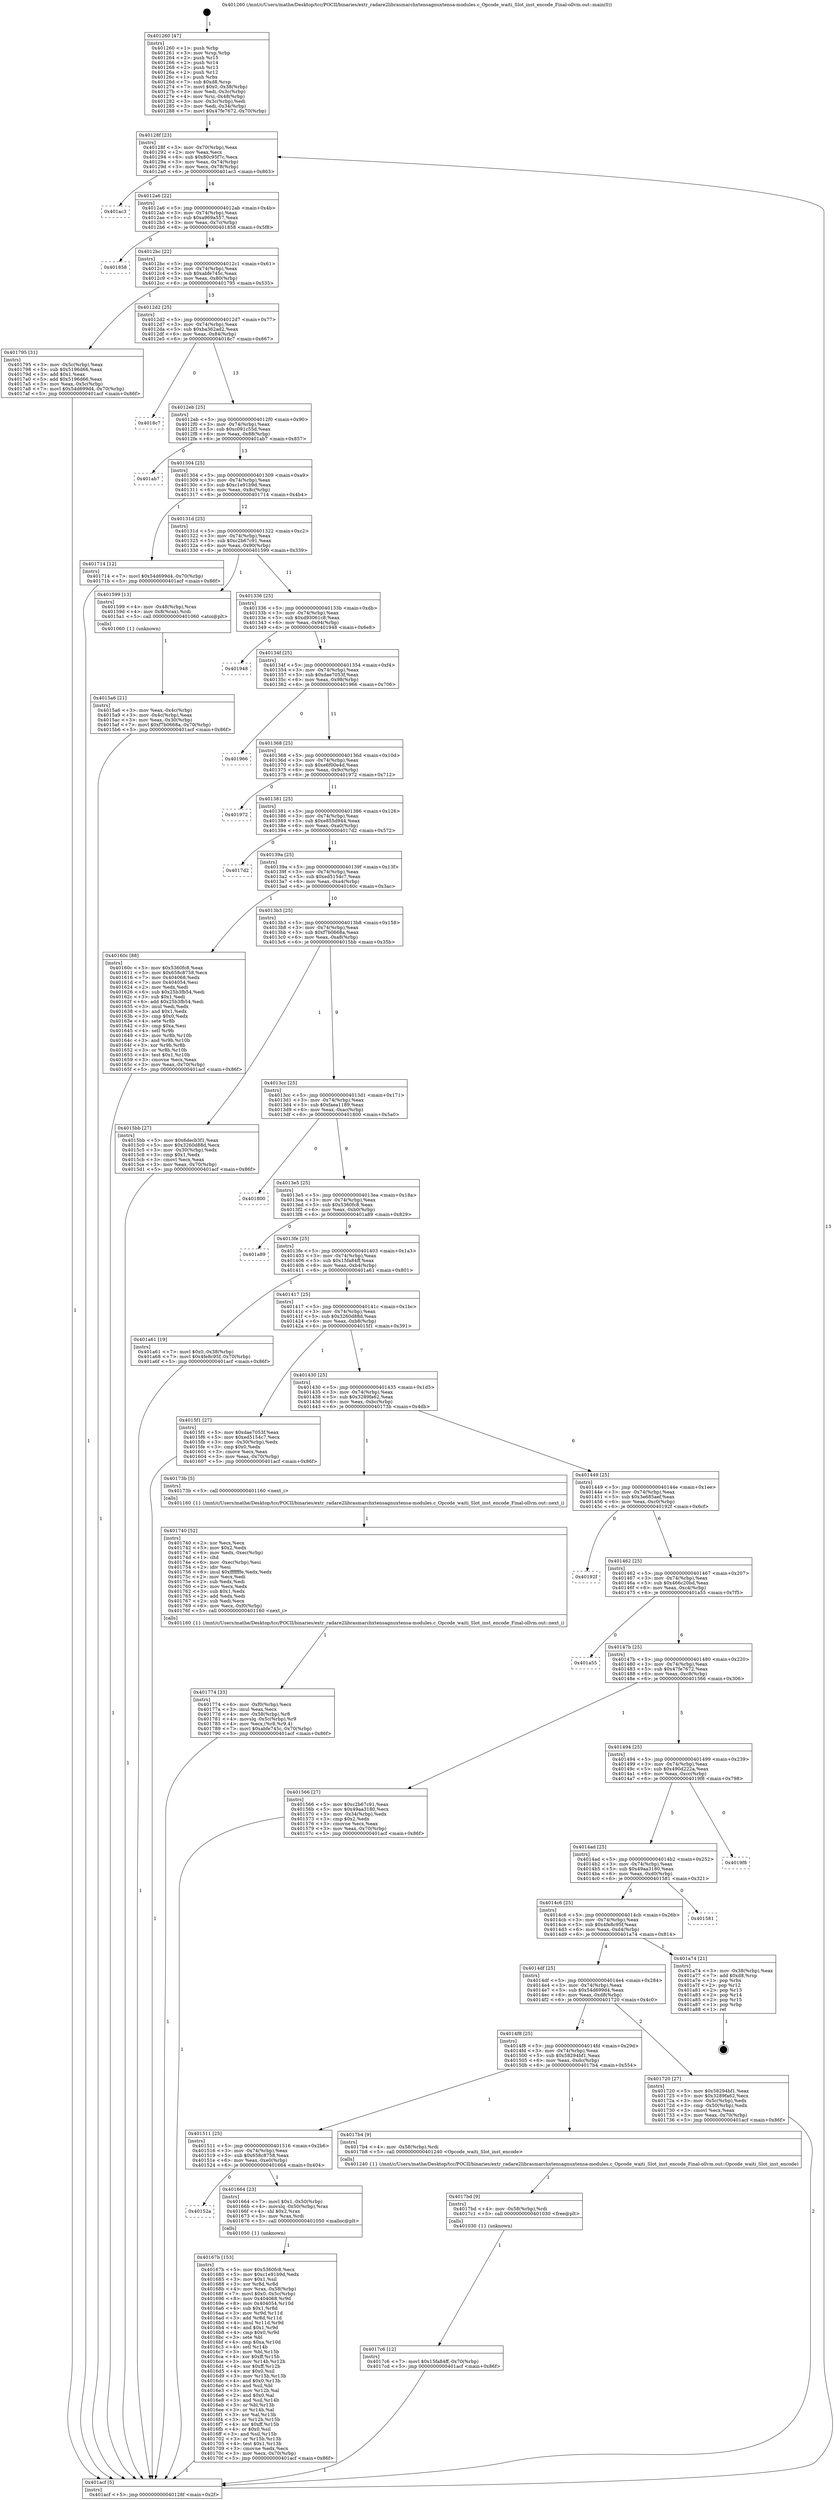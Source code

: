 digraph "0x401260" {
  label = "0x401260 (/mnt/c/Users/mathe/Desktop/tcc/POCII/binaries/extr_radare2librasmarchxtensagnuxtensa-modules.c_Opcode_waiti_Slot_inst_encode_Final-ollvm.out::main(0))"
  labelloc = "t"
  node[shape=record]

  Entry [label="",width=0.3,height=0.3,shape=circle,fillcolor=black,style=filled]
  "0x40128f" [label="{
     0x40128f [23]\l
     | [instrs]\l
     &nbsp;&nbsp;0x40128f \<+3\>: mov -0x70(%rbp),%eax\l
     &nbsp;&nbsp;0x401292 \<+2\>: mov %eax,%ecx\l
     &nbsp;&nbsp;0x401294 \<+6\>: sub $0x80c95f7c,%ecx\l
     &nbsp;&nbsp;0x40129a \<+3\>: mov %eax,-0x74(%rbp)\l
     &nbsp;&nbsp;0x40129d \<+3\>: mov %ecx,-0x78(%rbp)\l
     &nbsp;&nbsp;0x4012a0 \<+6\>: je 0000000000401ac3 \<main+0x863\>\l
  }"]
  "0x401ac3" [label="{
     0x401ac3\l
  }", style=dashed]
  "0x4012a6" [label="{
     0x4012a6 [22]\l
     | [instrs]\l
     &nbsp;&nbsp;0x4012a6 \<+5\>: jmp 00000000004012ab \<main+0x4b\>\l
     &nbsp;&nbsp;0x4012ab \<+3\>: mov -0x74(%rbp),%eax\l
     &nbsp;&nbsp;0x4012ae \<+5\>: sub $0xa969a557,%eax\l
     &nbsp;&nbsp;0x4012b3 \<+3\>: mov %eax,-0x7c(%rbp)\l
     &nbsp;&nbsp;0x4012b6 \<+6\>: je 0000000000401858 \<main+0x5f8\>\l
  }"]
  Exit [label="",width=0.3,height=0.3,shape=circle,fillcolor=black,style=filled,peripheries=2]
  "0x401858" [label="{
     0x401858\l
  }", style=dashed]
  "0x4012bc" [label="{
     0x4012bc [22]\l
     | [instrs]\l
     &nbsp;&nbsp;0x4012bc \<+5\>: jmp 00000000004012c1 \<main+0x61\>\l
     &nbsp;&nbsp;0x4012c1 \<+3\>: mov -0x74(%rbp),%eax\l
     &nbsp;&nbsp;0x4012c4 \<+5\>: sub $0xabfe745c,%eax\l
     &nbsp;&nbsp;0x4012c9 \<+3\>: mov %eax,-0x80(%rbp)\l
     &nbsp;&nbsp;0x4012cc \<+6\>: je 0000000000401795 \<main+0x535\>\l
  }"]
  "0x4017c6" [label="{
     0x4017c6 [12]\l
     | [instrs]\l
     &nbsp;&nbsp;0x4017c6 \<+7\>: movl $0x15fa84ff,-0x70(%rbp)\l
     &nbsp;&nbsp;0x4017cd \<+5\>: jmp 0000000000401acf \<main+0x86f\>\l
  }"]
  "0x401795" [label="{
     0x401795 [31]\l
     | [instrs]\l
     &nbsp;&nbsp;0x401795 \<+3\>: mov -0x5c(%rbp),%eax\l
     &nbsp;&nbsp;0x401798 \<+5\>: sub $0x5196d66,%eax\l
     &nbsp;&nbsp;0x40179d \<+3\>: add $0x1,%eax\l
     &nbsp;&nbsp;0x4017a0 \<+5\>: add $0x5196d66,%eax\l
     &nbsp;&nbsp;0x4017a5 \<+3\>: mov %eax,-0x5c(%rbp)\l
     &nbsp;&nbsp;0x4017a8 \<+7\>: movl $0x54d699d4,-0x70(%rbp)\l
     &nbsp;&nbsp;0x4017af \<+5\>: jmp 0000000000401acf \<main+0x86f\>\l
  }"]
  "0x4012d2" [label="{
     0x4012d2 [25]\l
     | [instrs]\l
     &nbsp;&nbsp;0x4012d2 \<+5\>: jmp 00000000004012d7 \<main+0x77\>\l
     &nbsp;&nbsp;0x4012d7 \<+3\>: mov -0x74(%rbp),%eax\l
     &nbsp;&nbsp;0x4012da \<+5\>: sub $0xba362ad2,%eax\l
     &nbsp;&nbsp;0x4012df \<+6\>: mov %eax,-0x84(%rbp)\l
     &nbsp;&nbsp;0x4012e5 \<+6\>: je 00000000004018c7 \<main+0x667\>\l
  }"]
  "0x4017bd" [label="{
     0x4017bd [9]\l
     | [instrs]\l
     &nbsp;&nbsp;0x4017bd \<+4\>: mov -0x58(%rbp),%rdi\l
     &nbsp;&nbsp;0x4017c1 \<+5\>: call 0000000000401030 \<free@plt\>\l
     | [calls]\l
     &nbsp;&nbsp;0x401030 \{1\} (unknown)\l
  }"]
  "0x4018c7" [label="{
     0x4018c7\l
  }", style=dashed]
  "0x4012eb" [label="{
     0x4012eb [25]\l
     | [instrs]\l
     &nbsp;&nbsp;0x4012eb \<+5\>: jmp 00000000004012f0 \<main+0x90\>\l
     &nbsp;&nbsp;0x4012f0 \<+3\>: mov -0x74(%rbp),%eax\l
     &nbsp;&nbsp;0x4012f3 \<+5\>: sub $0xc091c55d,%eax\l
     &nbsp;&nbsp;0x4012f8 \<+6\>: mov %eax,-0x88(%rbp)\l
     &nbsp;&nbsp;0x4012fe \<+6\>: je 0000000000401ab7 \<main+0x857\>\l
  }"]
  "0x401774" [label="{
     0x401774 [33]\l
     | [instrs]\l
     &nbsp;&nbsp;0x401774 \<+6\>: mov -0xf0(%rbp),%ecx\l
     &nbsp;&nbsp;0x40177a \<+3\>: imul %eax,%ecx\l
     &nbsp;&nbsp;0x40177d \<+4\>: mov -0x58(%rbp),%r8\l
     &nbsp;&nbsp;0x401781 \<+4\>: movslq -0x5c(%rbp),%r9\l
     &nbsp;&nbsp;0x401785 \<+4\>: mov %ecx,(%r8,%r9,4)\l
     &nbsp;&nbsp;0x401789 \<+7\>: movl $0xabfe745c,-0x70(%rbp)\l
     &nbsp;&nbsp;0x401790 \<+5\>: jmp 0000000000401acf \<main+0x86f\>\l
  }"]
  "0x401ab7" [label="{
     0x401ab7\l
  }", style=dashed]
  "0x401304" [label="{
     0x401304 [25]\l
     | [instrs]\l
     &nbsp;&nbsp;0x401304 \<+5\>: jmp 0000000000401309 \<main+0xa9\>\l
     &nbsp;&nbsp;0x401309 \<+3\>: mov -0x74(%rbp),%eax\l
     &nbsp;&nbsp;0x40130c \<+5\>: sub $0xc1e91b9d,%eax\l
     &nbsp;&nbsp;0x401311 \<+6\>: mov %eax,-0x8c(%rbp)\l
     &nbsp;&nbsp;0x401317 \<+6\>: je 0000000000401714 \<main+0x4b4\>\l
  }"]
  "0x401740" [label="{
     0x401740 [52]\l
     | [instrs]\l
     &nbsp;&nbsp;0x401740 \<+2\>: xor %ecx,%ecx\l
     &nbsp;&nbsp;0x401742 \<+5\>: mov $0x2,%edx\l
     &nbsp;&nbsp;0x401747 \<+6\>: mov %edx,-0xec(%rbp)\l
     &nbsp;&nbsp;0x40174d \<+1\>: cltd\l
     &nbsp;&nbsp;0x40174e \<+6\>: mov -0xec(%rbp),%esi\l
     &nbsp;&nbsp;0x401754 \<+2\>: idiv %esi\l
     &nbsp;&nbsp;0x401756 \<+6\>: imul $0xfffffffe,%edx,%edx\l
     &nbsp;&nbsp;0x40175c \<+2\>: mov %ecx,%edi\l
     &nbsp;&nbsp;0x40175e \<+2\>: sub %edx,%edi\l
     &nbsp;&nbsp;0x401760 \<+2\>: mov %ecx,%edx\l
     &nbsp;&nbsp;0x401762 \<+3\>: sub $0x1,%edx\l
     &nbsp;&nbsp;0x401765 \<+2\>: add %edx,%edi\l
     &nbsp;&nbsp;0x401767 \<+2\>: sub %edi,%ecx\l
     &nbsp;&nbsp;0x401769 \<+6\>: mov %ecx,-0xf0(%rbp)\l
     &nbsp;&nbsp;0x40176f \<+5\>: call 0000000000401160 \<next_i\>\l
     | [calls]\l
     &nbsp;&nbsp;0x401160 \{1\} (/mnt/c/Users/mathe/Desktop/tcc/POCII/binaries/extr_radare2librasmarchxtensagnuxtensa-modules.c_Opcode_waiti_Slot_inst_encode_Final-ollvm.out::next_i)\l
  }"]
  "0x401714" [label="{
     0x401714 [12]\l
     | [instrs]\l
     &nbsp;&nbsp;0x401714 \<+7\>: movl $0x54d699d4,-0x70(%rbp)\l
     &nbsp;&nbsp;0x40171b \<+5\>: jmp 0000000000401acf \<main+0x86f\>\l
  }"]
  "0x40131d" [label="{
     0x40131d [25]\l
     | [instrs]\l
     &nbsp;&nbsp;0x40131d \<+5\>: jmp 0000000000401322 \<main+0xc2\>\l
     &nbsp;&nbsp;0x401322 \<+3\>: mov -0x74(%rbp),%eax\l
     &nbsp;&nbsp;0x401325 \<+5\>: sub $0xc2b67c91,%eax\l
     &nbsp;&nbsp;0x40132a \<+6\>: mov %eax,-0x90(%rbp)\l
     &nbsp;&nbsp;0x401330 \<+6\>: je 0000000000401599 \<main+0x339\>\l
  }"]
  "0x40167b" [label="{
     0x40167b [153]\l
     | [instrs]\l
     &nbsp;&nbsp;0x40167b \<+5\>: mov $0x5360fc8,%ecx\l
     &nbsp;&nbsp;0x401680 \<+5\>: mov $0xc1e91b9d,%edx\l
     &nbsp;&nbsp;0x401685 \<+3\>: mov $0x1,%sil\l
     &nbsp;&nbsp;0x401688 \<+3\>: xor %r8d,%r8d\l
     &nbsp;&nbsp;0x40168b \<+4\>: mov %rax,-0x58(%rbp)\l
     &nbsp;&nbsp;0x40168f \<+7\>: movl $0x0,-0x5c(%rbp)\l
     &nbsp;&nbsp;0x401696 \<+8\>: mov 0x404068,%r9d\l
     &nbsp;&nbsp;0x40169e \<+8\>: mov 0x404054,%r10d\l
     &nbsp;&nbsp;0x4016a6 \<+4\>: sub $0x1,%r8d\l
     &nbsp;&nbsp;0x4016aa \<+3\>: mov %r9d,%r11d\l
     &nbsp;&nbsp;0x4016ad \<+3\>: add %r8d,%r11d\l
     &nbsp;&nbsp;0x4016b0 \<+4\>: imul %r11d,%r9d\l
     &nbsp;&nbsp;0x4016b4 \<+4\>: and $0x1,%r9d\l
     &nbsp;&nbsp;0x4016b8 \<+4\>: cmp $0x0,%r9d\l
     &nbsp;&nbsp;0x4016bc \<+3\>: sete %bl\l
     &nbsp;&nbsp;0x4016bf \<+4\>: cmp $0xa,%r10d\l
     &nbsp;&nbsp;0x4016c3 \<+4\>: setl %r14b\l
     &nbsp;&nbsp;0x4016c7 \<+3\>: mov %bl,%r15b\l
     &nbsp;&nbsp;0x4016ca \<+4\>: xor $0xff,%r15b\l
     &nbsp;&nbsp;0x4016ce \<+3\>: mov %r14b,%r12b\l
     &nbsp;&nbsp;0x4016d1 \<+4\>: xor $0xff,%r12b\l
     &nbsp;&nbsp;0x4016d5 \<+4\>: xor $0x0,%sil\l
     &nbsp;&nbsp;0x4016d9 \<+3\>: mov %r15b,%r13b\l
     &nbsp;&nbsp;0x4016dc \<+4\>: and $0x0,%r13b\l
     &nbsp;&nbsp;0x4016e0 \<+3\>: and %sil,%bl\l
     &nbsp;&nbsp;0x4016e3 \<+3\>: mov %r12b,%al\l
     &nbsp;&nbsp;0x4016e6 \<+2\>: and $0x0,%al\l
     &nbsp;&nbsp;0x4016e8 \<+3\>: and %sil,%r14b\l
     &nbsp;&nbsp;0x4016eb \<+3\>: or %bl,%r13b\l
     &nbsp;&nbsp;0x4016ee \<+3\>: or %r14b,%al\l
     &nbsp;&nbsp;0x4016f1 \<+3\>: xor %al,%r13b\l
     &nbsp;&nbsp;0x4016f4 \<+3\>: or %r12b,%r15b\l
     &nbsp;&nbsp;0x4016f7 \<+4\>: xor $0xff,%r15b\l
     &nbsp;&nbsp;0x4016fb \<+4\>: or $0x0,%sil\l
     &nbsp;&nbsp;0x4016ff \<+3\>: and %sil,%r15b\l
     &nbsp;&nbsp;0x401702 \<+3\>: or %r15b,%r13b\l
     &nbsp;&nbsp;0x401705 \<+4\>: test $0x1,%r13b\l
     &nbsp;&nbsp;0x401709 \<+3\>: cmovne %edx,%ecx\l
     &nbsp;&nbsp;0x40170c \<+3\>: mov %ecx,-0x70(%rbp)\l
     &nbsp;&nbsp;0x40170f \<+5\>: jmp 0000000000401acf \<main+0x86f\>\l
  }"]
  "0x401599" [label="{
     0x401599 [13]\l
     | [instrs]\l
     &nbsp;&nbsp;0x401599 \<+4\>: mov -0x48(%rbp),%rax\l
     &nbsp;&nbsp;0x40159d \<+4\>: mov 0x8(%rax),%rdi\l
     &nbsp;&nbsp;0x4015a1 \<+5\>: call 0000000000401060 \<atoi@plt\>\l
     | [calls]\l
     &nbsp;&nbsp;0x401060 \{1\} (unknown)\l
  }"]
  "0x401336" [label="{
     0x401336 [25]\l
     | [instrs]\l
     &nbsp;&nbsp;0x401336 \<+5\>: jmp 000000000040133b \<main+0xdb\>\l
     &nbsp;&nbsp;0x40133b \<+3\>: mov -0x74(%rbp),%eax\l
     &nbsp;&nbsp;0x40133e \<+5\>: sub $0xd93061c8,%eax\l
     &nbsp;&nbsp;0x401343 \<+6\>: mov %eax,-0x94(%rbp)\l
     &nbsp;&nbsp;0x401349 \<+6\>: je 0000000000401948 \<main+0x6e8\>\l
  }"]
  "0x40152a" [label="{
     0x40152a\l
  }", style=dashed]
  "0x401948" [label="{
     0x401948\l
  }", style=dashed]
  "0x40134f" [label="{
     0x40134f [25]\l
     | [instrs]\l
     &nbsp;&nbsp;0x40134f \<+5\>: jmp 0000000000401354 \<main+0xf4\>\l
     &nbsp;&nbsp;0x401354 \<+3\>: mov -0x74(%rbp),%eax\l
     &nbsp;&nbsp;0x401357 \<+5\>: sub $0xdae7053f,%eax\l
     &nbsp;&nbsp;0x40135c \<+6\>: mov %eax,-0x98(%rbp)\l
     &nbsp;&nbsp;0x401362 \<+6\>: je 0000000000401966 \<main+0x706\>\l
  }"]
  "0x401664" [label="{
     0x401664 [23]\l
     | [instrs]\l
     &nbsp;&nbsp;0x401664 \<+7\>: movl $0x1,-0x50(%rbp)\l
     &nbsp;&nbsp;0x40166b \<+4\>: movslq -0x50(%rbp),%rax\l
     &nbsp;&nbsp;0x40166f \<+4\>: shl $0x2,%rax\l
     &nbsp;&nbsp;0x401673 \<+3\>: mov %rax,%rdi\l
     &nbsp;&nbsp;0x401676 \<+5\>: call 0000000000401050 \<malloc@plt\>\l
     | [calls]\l
     &nbsp;&nbsp;0x401050 \{1\} (unknown)\l
  }"]
  "0x401966" [label="{
     0x401966\l
  }", style=dashed]
  "0x401368" [label="{
     0x401368 [25]\l
     | [instrs]\l
     &nbsp;&nbsp;0x401368 \<+5\>: jmp 000000000040136d \<main+0x10d\>\l
     &nbsp;&nbsp;0x40136d \<+3\>: mov -0x74(%rbp),%eax\l
     &nbsp;&nbsp;0x401370 \<+5\>: sub $0xe6f00e4d,%eax\l
     &nbsp;&nbsp;0x401375 \<+6\>: mov %eax,-0x9c(%rbp)\l
     &nbsp;&nbsp;0x40137b \<+6\>: je 0000000000401972 \<main+0x712\>\l
  }"]
  "0x401511" [label="{
     0x401511 [25]\l
     | [instrs]\l
     &nbsp;&nbsp;0x401511 \<+5\>: jmp 0000000000401516 \<main+0x2b6\>\l
     &nbsp;&nbsp;0x401516 \<+3\>: mov -0x74(%rbp),%eax\l
     &nbsp;&nbsp;0x401519 \<+5\>: sub $0x658c8758,%eax\l
     &nbsp;&nbsp;0x40151e \<+6\>: mov %eax,-0xe0(%rbp)\l
     &nbsp;&nbsp;0x401524 \<+6\>: je 0000000000401664 \<main+0x404\>\l
  }"]
  "0x401972" [label="{
     0x401972\l
  }", style=dashed]
  "0x401381" [label="{
     0x401381 [25]\l
     | [instrs]\l
     &nbsp;&nbsp;0x401381 \<+5\>: jmp 0000000000401386 \<main+0x126\>\l
     &nbsp;&nbsp;0x401386 \<+3\>: mov -0x74(%rbp),%eax\l
     &nbsp;&nbsp;0x401389 \<+5\>: sub $0xe855d944,%eax\l
     &nbsp;&nbsp;0x40138e \<+6\>: mov %eax,-0xa0(%rbp)\l
     &nbsp;&nbsp;0x401394 \<+6\>: je 00000000004017d2 \<main+0x572\>\l
  }"]
  "0x4017b4" [label="{
     0x4017b4 [9]\l
     | [instrs]\l
     &nbsp;&nbsp;0x4017b4 \<+4\>: mov -0x58(%rbp),%rdi\l
     &nbsp;&nbsp;0x4017b8 \<+5\>: call 0000000000401240 \<Opcode_waiti_Slot_inst_encode\>\l
     | [calls]\l
     &nbsp;&nbsp;0x401240 \{1\} (/mnt/c/Users/mathe/Desktop/tcc/POCII/binaries/extr_radare2librasmarchxtensagnuxtensa-modules.c_Opcode_waiti_Slot_inst_encode_Final-ollvm.out::Opcode_waiti_Slot_inst_encode)\l
  }"]
  "0x4017d2" [label="{
     0x4017d2\l
  }", style=dashed]
  "0x40139a" [label="{
     0x40139a [25]\l
     | [instrs]\l
     &nbsp;&nbsp;0x40139a \<+5\>: jmp 000000000040139f \<main+0x13f\>\l
     &nbsp;&nbsp;0x40139f \<+3\>: mov -0x74(%rbp),%eax\l
     &nbsp;&nbsp;0x4013a2 \<+5\>: sub $0xed5154c7,%eax\l
     &nbsp;&nbsp;0x4013a7 \<+6\>: mov %eax,-0xa4(%rbp)\l
     &nbsp;&nbsp;0x4013ad \<+6\>: je 000000000040160c \<main+0x3ac\>\l
  }"]
  "0x4014f8" [label="{
     0x4014f8 [25]\l
     | [instrs]\l
     &nbsp;&nbsp;0x4014f8 \<+5\>: jmp 00000000004014fd \<main+0x29d\>\l
     &nbsp;&nbsp;0x4014fd \<+3\>: mov -0x74(%rbp),%eax\l
     &nbsp;&nbsp;0x401500 \<+5\>: sub $0x58294bf1,%eax\l
     &nbsp;&nbsp;0x401505 \<+6\>: mov %eax,-0xdc(%rbp)\l
     &nbsp;&nbsp;0x40150b \<+6\>: je 00000000004017b4 \<main+0x554\>\l
  }"]
  "0x40160c" [label="{
     0x40160c [88]\l
     | [instrs]\l
     &nbsp;&nbsp;0x40160c \<+5\>: mov $0x5360fc8,%eax\l
     &nbsp;&nbsp;0x401611 \<+5\>: mov $0x658c8758,%ecx\l
     &nbsp;&nbsp;0x401616 \<+7\>: mov 0x404068,%edx\l
     &nbsp;&nbsp;0x40161d \<+7\>: mov 0x404054,%esi\l
     &nbsp;&nbsp;0x401624 \<+2\>: mov %edx,%edi\l
     &nbsp;&nbsp;0x401626 \<+6\>: sub $0x25b3fb54,%edi\l
     &nbsp;&nbsp;0x40162c \<+3\>: sub $0x1,%edi\l
     &nbsp;&nbsp;0x40162f \<+6\>: add $0x25b3fb54,%edi\l
     &nbsp;&nbsp;0x401635 \<+3\>: imul %edi,%edx\l
     &nbsp;&nbsp;0x401638 \<+3\>: and $0x1,%edx\l
     &nbsp;&nbsp;0x40163b \<+3\>: cmp $0x0,%edx\l
     &nbsp;&nbsp;0x40163e \<+4\>: sete %r8b\l
     &nbsp;&nbsp;0x401642 \<+3\>: cmp $0xa,%esi\l
     &nbsp;&nbsp;0x401645 \<+4\>: setl %r9b\l
     &nbsp;&nbsp;0x401649 \<+3\>: mov %r8b,%r10b\l
     &nbsp;&nbsp;0x40164c \<+3\>: and %r9b,%r10b\l
     &nbsp;&nbsp;0x40164f \<+3\>: xor %r9b,%r8b\l
     &nbsp;&nbsp;0x401652 \<+3\>: or %r8b,%r10b\l
     &nbsp;&nbsp;0x401655 \<+4\>: test $0x1,%r10b\l
     &nbsp;&nbsp;0x401659 \<+3\>: cmovne %ecx,%eax\l
     &nbsp;&nbsp;0x40165c \<+3\>: mov %eax,-0x70(%rbp)\l
     &nbsp;&nbsp;0x40165f \<+5\>: jmp 0000000000401acf \<main+0x86f\>\l
  }"]
  "0x4013b3" [label="{
     0x4013b3 [25]\l
     | [instrs]\l
     &nbsp;&nbsp;0x4013b3 \<+5\>: jmp 00000000004013b8 \<main+0x158\>\l
     &nbsp;&nbsp;0x4013b8 \<+3\>: mov -0x74(%rbp),%eax\l
     &nbsp;&nbsp;0x4013bb \<+5\>: sub $0xf7b0668a,%eax\l
     &nbsp;&nbsp;0x4013c0 \<+6\>: mov %eax,-0xa8(%rbp)\l
     &nbsp;&nbsp;0x4013c6 \<+6\>: je 00000000004015bb \<main+0x35b\>\l
  }"]
  "0x401720" [label="{
     0x401720 [27]\l
     | [instrs]\l
     &nbsp;&nbsp;0x401720 \<+5\>: mov $0x58294bf1,%eax\l
     &nbsp;&nbsp;0x401725 \<+5\>: mov $0x3289fa62,%ecx\l
     &nbsp;&nbsp;0x40172a \<+3\>: mov -0x5c(%rbp),%edx\l
     &nbsp;&nbsp;0x40172d \<+3\>: cmp -0x50(%rbp),%edx\l
     &nbsp;&nbsp;0x401730 \<+3\>: cmovl %ecx,%eax\l
     &nbsp;&nbsp;0x401733 \<+3\>: mov %eax,-0x70(%rbp)\l
     &nbsp;&nbsp;0x401736 \<+5\>: jmp 0000000000401acf \<main+0x86f\>\l
  }"]
  "0x4015bb" [label="{
     0x4015bb [27]\l
     | [instrs]\l
     &nbsp;&nbsp;0x4015bb \<+5\>: mov $0x6decb3f1,%eax\l
     &nbsp;&nbsp;0x4015c0 \<+5\>: mov $0x3260d88d,%ecx\l
     &nbsp;&nbsp;0x4015c5 \<+3\>: mov -0x30(%rbp),%edx\l
     &nbsp;&nbsp;0x4015c8 \<+3\>: cmp $0x1,%edx\l
     &nbsp;&nbsp;0x4015cb \<+3\>: cmovl %ecx,%eax\l
     &nbsp;&nbsp;0x4015ce \<+3\>: mov %eax,-0x70(%rbp)\l
     &nbsp;&nbsp;0x4015d1 \<+5\>: jmp 0000000000401acf \<main+0x86f\>\l
  }"]
  "0x4013cc" [label="{
     0x4013cc [25]\l
     | [instrs]\l
     &nbsp;&nbsp;0x4013cc \<+5\>: jmp 00000000004013d1 \<main+0x171\>\l
     &nbsp;&nbsp;0x4013d1 \<+3\>: mov -0x74(%rbp),%eax\l
     &nbsp;&nbsp;0x4013d4 \<+5\>: sub $0xfaea1189,%eax\l
     &nbsp;&nbsp;0x4013d9 \<+6\>: mov %eax,-0xac(%rbp)\l
     &nbsp;&nbsp;0x4013df \<+6\>: je 0000000000401800 \<main+0x5a0\>\l
  }"]
  "0x4014df" [label="{
     0x4014df [25]\l
     | [instrs]\l
     &nbsp;&nbsp;0x4014df \<+5\>: jmp 00000000004014e4 \<main+0x284\>\l
     &nbsp;&nbsp;0x4014e4 \<+3\>: mov -0x74(%rbp),%eax\l
     &nbsp;&nbsp;0x4014e7 \<+5\>: sub $0x54d699d4,%eax\l
     &nbsp;&nbsp;0x4014ec \<+6\>: mov %eax,-0xd8(%rbp)\l
     &nbsp;&nbsp;0x4014f2 \<+6\>: je 0000000000401720 \<main+0x4c0\>\l
  }"]
  "0x401800" [label="{
     0x401800\l
  }", style=dashed]
  "0x4013e5" [label="{
     0x4013e5 [25]\l
     | [instrs]\l
     &nbsp;&nbsp;0x4013e5 \<+5\>: jmp 00000000004013ea \<main+0x18a\>\l
     &nbsp;&nbsp;0x4013ea \<+3\>: mov -0x74(%rbp),%eax\l
     &nbsp;&nbsp;0x4013ed \<+5\>: sub $0x5360fc8,%eax\l
     &nbsp;&nbsp;0x4013f2 \<+6\>: mov %eax,-0xb0(%rbp)\l
     &nbsp;&nbsp;0x4013f8 \<+6\>: je 0000000000401a89 \<main+0x829\>\l
  }"]
  "0x401a74" [label="{
     0x401a74 [21]\l
     | [instrs]\l
     &nbsp;&nbsp;0x401a74 \<+3\>: mov -0x38(%rbp),%eax\l
     &nbsp;&nbsp;0x401a77 \<+7\>: add $0xd8,%rsp\l
     &nbsp;&nbsp;0x401a7e \<+1\>: pop %rbx\l
     &nbsp;&nbsp;0x401a7f \<+2\>: pop %r12\l
     &nbsp;&nbsp;0x401a81 \<+2\>: pop %r13\l
     &nbsp;&nbsp;0x401a83 \<+2\>: pop %r14\l
     &nbsp;&nbsp;0x401a85 \<+2\>: pop %r15\l
     &nbsp;&nbsp;0x401a87 \<+1\>: pop %rbp\l
     &nbsp;&nbsp;0x401a88 \<+1\>: ret\l
  }"]
  "0x401a89" [label="{
     0x401a89\l
  }", style=dashed]
  "0x4013fe" [label="{
     0x4013fe [25]\l
     | [instrs]\l
     &nbsp;&nbsp;0x4013fe \<+5\>: jmp 0000000000401403 \<main+0x1a3\>\l
     &nbsp;&nbsp;0x401403 \<+3\>: mov -0x74(%rbp),%eax\l
     &nbsp;&nbsp;0x401406 \<+5\>: sub $0x15fa84ff,%eax\l
     &nbsp;&nbsp;0x40140b \<+6\>: mov %eax,-0xb4(%rbp)\l
     &nbsp;&nbsp;0x401411 \<+6\>: je 0000000000401a61 \<main+0x801\>\l
  }"]
  "0x4014c6" [label="{
     0x4014c6 [25]\l
     | [instrs]\l
     &nbsp;&nbsp;0x4014c6 \<+5\>: jmp 00000000004014cb \<main+0x26b\>\l
     &nbsp;&nbsp;0x4014cb \<+3\>: mov -0x74(%rbp),%eax\l
     &nbsp;&nbsp;0x4014ce \<+5\>: sub $0x4fe8c95f,%eax\l
     &nbsp;&nbsp;0x4014d3 \<+6\>: mov %eax,-0xd4(%rbp)\l
     &nbsp;&nbsp;0x4014d9 \<+6\>: je 0000000000401a74 \<main+0x814\>\l
  }"]
  "0x401a61" [label="{
     0x401a61 [19]\l
     | [instrs]\l
     &nbsp;&nbsp;0x401a61 \<+7\>: movl $0x0,-0x38(%rbp)\l
     &nbsp;&nbsp;0x401a68 \<+7\>: movl $0x4fe8c95f,-0x70(%rbp)\l
     &nbsp;&nbsp;0x401a6f \<+5\>: jmp 0000000000401acf \<main+0x86f\>\l
  }"]
  "0x401417" [label="{
     0x401417 [25]\l
     | [instrs]\l
     &nbsp;&nbsp;0x401417 \<+5\>: jmp 000000000040141c \<main+0x1bc\>\l
     &nbsp;&nbsp;0x40141c \<+3\>: mov -0x74(%rbp),%eax\l
     &nbsp;&nbsp;0x40141f \<+5\>: sub $0x3260d88d,%eax\l
     &nbsp;&nbsp;0x401424 \<+6\>: mov %eax,-0xb8(%rbp)\l
     &nbsp;&nbsp;0x40142a \<+6\>: je 00000000004015f1 \<main+0x391\>\l
  }"]
  "0x401581" [label="{
     0x401581\l
  }", style=dashed]
  "0x4015f1" [label="{
     0x4015f1 [27]\l
     | [instrs]\l
     &nbsp;&nbsp;0x4015f1 \<+5\>: mov $0xdae7053f,%eax\l
     &nbsp;&nbsp;0x4015f6 \<+5\>: mov $0xed5154c7,%ecx\l
     &nbsp;&nbsp;0x4015fb \<+3\>: mov -0x30(%rbp),%edx\l
     &nbsp;&nbsp;0x4015fe \<+3\>: cmp $0x0,%edx\l
     &nbsp;&nbsp;0x401601 \<+3\>: cmove %ecx,%eax\l
     &nbsp;&nbsp;0x401604 \<+3\>: mov %eax,-0x70(%rbp)\l
     &nbsp;&nbsp;0x401607 \<+5\>: jmp 0000000000401acf \<main+0x86f\>\l
  }"]
  "0x401430" [label="{
     0x401430 [25]\l
     | [instrs]\l
     &nbsp;&nbsp;0x401430 \<+5\>: jmp 0000000000401435 \<main+0x1d5\>\l
     &nbsp;&nbsp;0x401435 \<+3\>: mov -0x74(%rbp),%eax\l
     &nbsp;&nbsp;0x401438 \<+5\>: sub $0x3289fa62,%eax\l
     &nbsp;&nbsp;0x40143d \<+6\>: mov %eax,-0xbc(%rbp)\l
     &nbsp;&nbsp;0x401443 \<+6\>: je 000000000040173b \<main+0x4db\>\l
  }"]
  "0x4014ad" [label="{
     0x4014ad [25]\l
     | [instrs]\l
     &nbsp;&nbsp;0x4014ad \<+5\>: jmp 00000000004014b2 \<main+0x252\>\l
     &nbsp;&nbsp;0x4014b2 \<+3\>: mov -0x74(%rbp),%eax\l
     &nbsp;&nbsp;0x4014b5 \<+5\>: sub $0x49aa3180,%eax\l
     &nbsp;&nbsp;0x4014ba \<+6\>: mov %eax,-0xd0(%rbp)\l
     &nbsp;&nbsp;0x4014c0 \<+6\>: je 0000000000401581 \<main+0x321\>\l
  }"]
  "0x40173b" [label="{
     0x40173b [5]\l
     | [instrs]\l
     &nbsp;&nbsp;0x40173b \<+5\>: call 0000000000401160 \<next_i\>\l
     | [calls]\l
     &nbsp;&nbsp;0x401160 \{1\} (/mnt/c/Users/mathe/Desktop/tcc/POCII/binaries/extr_radare2librasmarchxtensagnuxtensa-modules.c_Opcode_waiti_Slot_inst_encode_Final-ollvm.out::next_i)\l
  }"]
  "0x401449" [label="{
     0x401449 [25]\l
     | [instrs]\l
     &nbsp;&nbsp;0x401449 \<+5\>: jmp 000000000040144e \<main+0x1ee\>\l
     &nbsp;&nbsp;0x40144e \<+3\>: mov -0x74(%rbp),%eax\l
     &nbsp;&nbsp;0x401451 \<+5\>: sub $0x3e685aef,%eax\l
     &nbsp;&nbsp;0x401456 \<+6\>: mov %eax,-0xc0(%rbp)\l
     &nbsp;&nbsp;0x40145c \<+6\>: je 000000000040192f \<main+0x6cf\>\l
  }"]
  "0x4019f8" [label="{
     0x4019f8\l
  }", style=dashed]
  "0x40192f" [label="{
     0x40192f\l
  }", style=dashed]
  "0x401462" [label="{
     0x401462 [25]\l
     | [instrs]\l
     &nbsp;&nbsp;0x401462 \<+5\>: jmp 0000000000401467 \<main+0x207\>\l
     &nbsp;&nbsp;0x401467 \<+3\>: mov -0x74(%rbp),%eax\l
     &nbsp;&nbsp;0x40146a \<+5\>: sub $0x466c20bd,%eax\l
     &nbsp;&nbsp;0x40146f \<+6\>: mov %eax,-0xc4(%rbp)\l
     &nbsp;&nbsp;0x401475 \<+6\>: je 0000000000401a55 \<main+0x7f5\>\l
  }"]
  "0x4015a6" [label="{
     0x4015a6 [21]\l
     | [instrs]\l
     &nbsp;&nbsp;0x4015a6 \<+3\>: mov %eax,-0x4c(%rbp)\l
     &nbsp;&nbsp;0x4015a9 \<+3\>: mov -0x4c(%rbp),%eax\l
     &nbsp;&nbsp;0x4015ac \<+3\>: mov %eax,-0x30(%rbp)\l
     &nbsp;&nbsp;0x4015af \<+7\>: movl $0xf7b0668a,-0x70(%rbp)\l
     &nbsp;&nbsp;0x4015b6 \<+5\>: jmp 0000000000401acf \<main+0x86f\>\l
  }"]
  "0x401a55" [label="{
     0x401a55\l
  }", style=dashed]
  "0x40147b" [label="{
     0x40147b [25]\l
     | [instrs]\l
     &nbsp;&nbsp;0x40147b \<+5\>: jmp 0000000000401480 \<main+0x220\>\l
     &nbsp;&nbsp;0x401480 \<+3\>: mov -0x74(%rbp),%eax\l
     &nbsp;&nbsp;0x401483 \<+5\>: sub $0x47fe7672,%eax\l
     &nbsp;&nbsp;0x401488 \<+6\>: mov %eax,-0xc8(%rbp)\l
     &nbsp;&nbsp;0x40148e \<+6\>: je 0000000000401566 \<main+0x306\>\l
  }"]
  "0x401260" [label="{
     0x401260 [47]\l
     | [instrs]\l
     &nbsp;&nbsp;0x401260 \<+1\>: push %rbp\l
     &nbsp;&nbsp;0x401261 \<+3\>: mov %rsp,%rbp\l
     &nbsp;&nbsp;0x401264 \<+2\>: push %r15\l
     &nbsp;&nbsp;0x401266 \<+2\>: push %r14\l
     &nbsp;&nbsp;0x401268 \<+2\>: push %r13\l
     &nbsp;&nbsp;0x40126a \<+2\>: push %r12\l
     &nbsp;&nbsp;0x40126c \<+1\>: push %rbx\l
     &nbsp;&nbsp;0x40126d \<+7\>: sub $0xd8,%rsp\l
     &nbsp;&nbsp;0x401274 \<+7\>: movl $0x0,-0x38(%rbp)\l
     &nbsp;&nbsp;0x40127b \<+3\>: mov %edi,-0x3c(%rbp)\l
     &nbsp;&nbsp;0x40127e \<+4\>: mov %rsi,-0x48(%rbp)\l
     &nbsp;&nbsp;0x401282 \<+3\>: mov -0x3c(%rbp),%edi\l
     &nbsp;&nbsp;0x401285 \<+3\>: mov %edi,-0x34(%rbp)\l
     &nbsp;&nbsp;0x401288 \<+7\>: movl $0x47fe7672,-0x70(%rbp)\l
  }"]
  "0x401566" [label="{
     0x401566 [27]\l
     | [instrs]\l
     &nbsp;&nbsp;0x401566 \<+5\>: mov $0xc2b67c91,%eax\l
     &nbsp;&nbsp;0x40156b \<+5\>: mov $0x49aa3180,%ecx\l
     &nbsp;&nbsp;0x401570 \<+3\>: mov -0x34(%rbp),%edx\l
     &nbsp;&nbsp;0x401573 \<+3\>: cmp $0x2,%edx\l
     &nbsp;&nbsp;0x401576 \<+3\>: cmovne %ecx,%eax\l
     &nbsp;&nbsp;0x401579 \<+3\>: mov %eax,-0x70(%rbp)\l
     &nbsp;&nbsp;0x40157c \<+5\>: jmp 0000000000401acf \<main+0x86f\>\l
  }"]
  "0x401494" [label="{
     0x401494 [25]\l
     | [instrs]\l
     &nbsp;&nbsp;0x401494 \<+5\>: jmp 0000000000401499 \<main+0x239\>\l
     &nbsp;&nbsp;0x401499 \<+3\>: mov -0x74(%rbp),%eax\l
     &nbsp;&nbsp;0x40149c \<+5\>: sub $0x490d222a,%eax\l
     &nbsp;&nbsp;0x4014a1 \<+6\>: mov %eax,-0xcc(%rbp)\l
     &nbsp;&nbsp;0x4014a7 \<+6\>: je 00000000004019f8 \<main+0x798\>\l
  }"]
  "0x401acf" [label="{
     0x401acf [5]\l
     | [instrs]\l
     &nbsp;&nbsp;0x401acf \<+5\>: jmp 000000000040128f \<main+0x2f\>\l
  }"]
  Entry -> "0x401260" [label=" 1"]
  "0x40128f" -> "0x401ac3" [label=" 0"]
  "0x40128f" -> "0x4012a6" [label=" 14"]
  "0x401a74" -> Exit [label=" 1"]
  "0x4012a6" -> "0x401858" [label=" 0"]
  "0x4012a6" -> "0x4012bc" [label=" 14"]
  "0x401a61" -> "0x401acf" [label=" 1"]
  "0x4012bc" -> "0x401795" [label=" 1"]
  "0x4012bc" -> "0x4012d2" [label=" 13"]
  "0x4017c6" -> "0x401acf" [label=" 1"]
  "0x4012d2" -> "0x4018c7" [label=" 0"]
  "0x4012d2" -> "0x4012eb" [label=" 13"]
  "0x4017bd" -> "0x4017c6" [label=" 1"]
  "0x4012eb" -> "0x401ab7" [label=" 0"]
  "0x4012eb" -> "0x401304" [label=" 13"]
  "0x4017b4" -> "0x4017bd" [label=" 1"]
  "0x401304" -> "0x401714" [label=" 1"]
  "0x401304" -> "0x40131d" [label=" 12"]
  "0x401795" -> "0x401acf" [label=" 1"]
  "0x40131d" -> "0x401599" [label=" 1"]
  "0x40131d" -> "0x401336" [label=" 11"]
  "0x401774" -> "0x401acf" [label=" 1"]
  "0x401336" -> "0x401948" [label=" 0"]
  "0x401336" -> "0x40134f" [label=" 11"]
  "0x401740" -> "0x401774" [label=" 1"]
  "0x40134f" -> "0x401966" [label=" 0"]
  "0x40134f" -> "0x401368" [label=" 11"]
  "0x40173b" -> "0x401740" [label=" 1"]
  "0x401368" -> "0x401972" [label=" 0"]
  "0x401368" -> "0x401381" [label=" 11"]
  "0x401714" -> "0x401acf" [label=" 1"]
  "0x401381" -> "0x4017d2" [label=" 0"]
  "0x401381" -> "0x40139a" [label=" 11"]
  "0x40167b" -> "0x401acf" [label=" 1"]
  "0x40139a" -> "0x40160c" [label=" 1"]
  "0x40139a" -> "0x4013b3" [label=" 10"]
  "0x401511" -> "0x40152a" [label=" 0"]
  "0x4013b3" -> "0x4015bb" [label=" 1"]
  "0x4013b3" -> "0x4013cc" [label=" 9"]
  "0x401511" -> "0x401664" [label=" 1"]
  "0x4013cc" -> "0x401800" [label=" 0"]
  "0x4013cc" -> "0x4013e5" [label=" 9"]
  "0x4014f8" -> "0x401511" [label=" 1"]
  "0x4013e5" -> "0x401a89" [label=" 0"]
  "0x4013e5" -> "0x4013fe" [label=" 9"]
  "0x4014f8" -> "0x4017b4" [label=" 1"]
  "0x4013fe" -> "0x401a61" [label=" 1"]
  "0x4013fe" -> "0x401417" [label=" 8"]
  "0x4014df" -> "0x4014f8" [label=" 2"]
  "0x401417" -> "0x4015f1" [label=" 1"]
  "0x401417" -> "0x401430" [label=" 7"]
  "0x4014df" -> "0x401720" [label=" 2"]
  "0x401430" -> "0x40173b" [label=" 1"]
  "0x401430" -> "0x401449" [label=" 6"]
  "0x4014c6" -> "0x4014df" [label=" 4"]
  "0x401449" -> "0x40192f" [label=" 0"]
  "0x401449" -> "0x401462" [label=" 6"]
  "0x4014c6" -> "0x401a74" [label=" 1"]
  "0x401462" -> "0x401a55" [label=" 0"]
  "0x401462" -> "0x40147b" [label=" 6"]
  "0x4014ad" -> "0x4014c6" [label=" 5"]
  "0x40147b" -> "0x401566" [label=" 1"]
  "0x40147b" -> "0x401494" [label=" 5"]
  "0x401566" -> "0x401acf" [label=" 1"]
  "0x401260" -> "0x40128f" [label=" 1"]
  "0x401acf" -> "0x40128f" [label=" 13"]
  "0x401599" -> "0x4015a6" [label=" 1"]
  "0x4015a6" -> "0x401acf" [label=" 1"]
  "0x4015bb" -> "0x401acf" [label=" 1"]
  "0x4015f1" -> "0x401acf" [label=" 1"]
  "0x40160c" -> "0x401acf" [label=" 1"]
  "0x401664" -> "0x40167b" [label=" 1"]
  "0x401494" -> "0x4019f8" [label=" 0"]
  "0x401494" -> "0x4014ad" [label=" 5"]
  "0x401720" -> "0x401acf" [label=" 2"]
  "0x4014ad" -> "0x401581" [label=" 0"]
}

